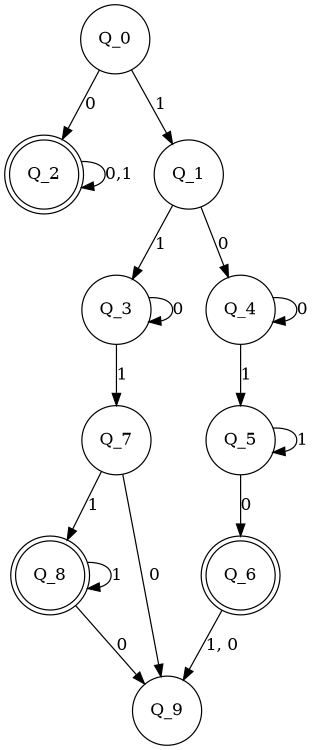 digraph finite_state_machine {
	rankdir=Q;
	size="8,5"
	node [shape = doublecircle]; Q_2, Q_6, Q_8;
	node [shape = circle];
	Q_0 -> Q_2 [label="0"];
	Q_2 -> Q_2 [label="0,1"];
	Q_0 -> Q_1 [label="1"];
	Q_1 -> Q_3 [label="1"];
	Q_1 -> Q_4 [label="0"];
	Q_4 -> Q_5 [label="1"];	
	Q_5 -> Q_5 [label="1"];
	Q_4 -> Q_4 [label="0"];
	Q_5 -> Q_6 [label="0"];
	Q_3 -> Q_3 [label="0"]; 
	Q_3 -> Q_7 [label="1"]; 
	Q_7 -> Q_8 [label="1"]; 
	Q_8 -> Q_8 [label="1"]; 
	Q_7 -> Q_9 [label="0"];
	Q_6 -> Q_9 [label="1, 0"];
	Q_8 -> Q_9 [label="0"];	
}